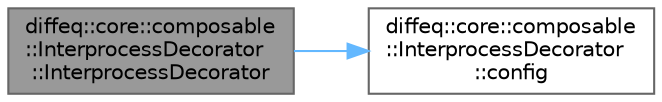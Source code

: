 digraph "diffeq::core::composable::InterprocessDecorator::InterprocessDecorator"
{
 // LATEX_PDF_SIZE
  bgcolor="transparent";
  edge [fontname=Helvetica,fontsize=10,labelfontname=Helvetica,labelfontsize=10];
  node [fontname=Helvetica,fontsize=10,shape=box,height=0.2,width=0.4];
  rankdir="LR";
  Node1 [id="Node000001",label="diffeq::core::composable\l::InterprocessDecorator\l::InterprocessDecorator",height=0.2,width=0.4,color="gray40", fillcolor="grey60", style="filled", fontcolor="black",tooltip="Construct interprocess decorator."];
  Node1 -> Node2 [id="edge1_Node000001_Node000002",color="steelblue1",style="solid",tooltip=" "];
  Node2 [id="Node000002",label="diffeq::core::composable\l::InterprocessDecorator\l::config",height=0.2,width=0.4,color="grey40", fillcolor="white", style="filled",URL="$classdiffeq_1_1core_1_1composable_1_1_interprocess_decorator.html#aa62b0187fa6c2645fcb8a00ce25e47a5",tooltip="Access and modify interprocess configuration."];
}
